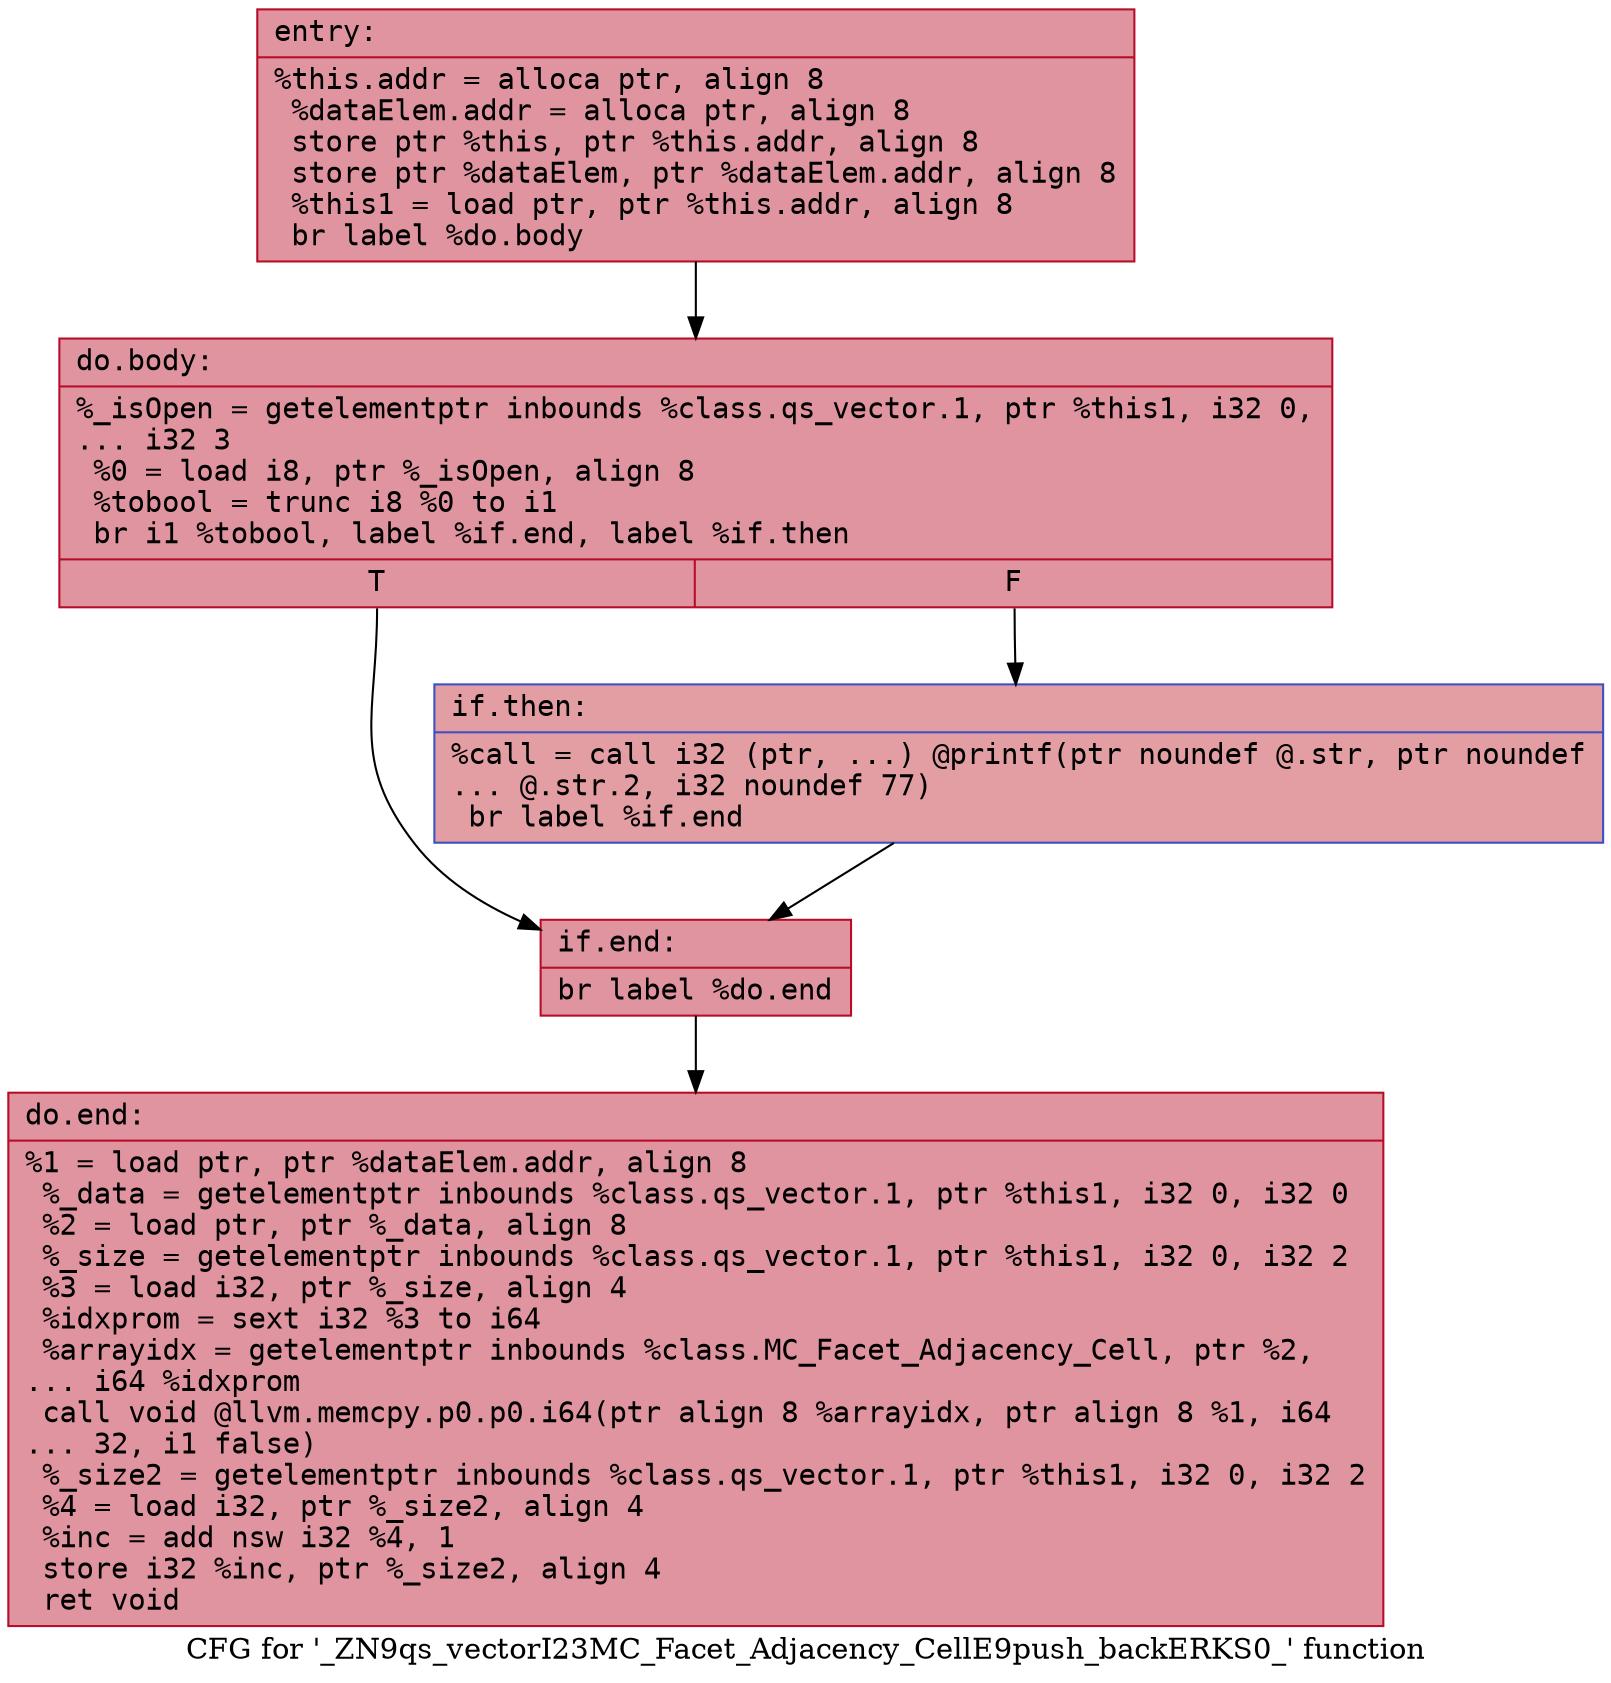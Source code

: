 digraph "CFG for '_ZN9qs_vectorI23MC_Facet_Adjacency_CellE9push_backERKS0_' function" {
	label="CFG for '_ZN9qs_vectorI23MC_Facet_Adjacency_CellE9push_backERKS0_' function";

	Node0x55dfe4bff910 [shape=record,color="#b70d28ff", style=filled, fillcolor="#b70d2870" fontname="Courier",label="{entry:\l|  %this.addr = alloca ptr, align 8\l  %dataElem.addr = alloca ptr, align 8\l  store ptr %this, ptr %this.addr, align 8\l  store ptr %dataElem, ptr %dataElem.addr, align 8\l  %this1 = load ptr, ptr %this.addr, align 8\l  br label %do.body\l}"];
	Node0x55dfe4bff910 -> Node0x55dfe4bff980[tooltip="entry -> do.body\nProbability 100.00%" ];
	Node0x55dfe4bff980 [shape=record,color="#b70d28ff", style=filled, fillcolor="#b70d2870" fontname="Courier",label="{do.body:\l|  %_isOpen = getelementptr inbounds %class.qs_vector.1, ptr %this1, i32 0,\l... i32 3\l  %0 = load i8, ptr %_isOpen, align 8\l  %tobool = trunc i8 %0 to i1\l  br i1 %tobool, label %if.end, label %if.then\l|{<s0>T|<s1>F}}"];
	Node0x55dfe4bff980:s0 -> Node0x55dfe4c00120[tooltip="do.body -> if.end\nProbability 50.00%" ];
	Node0x55dfe4bff980:s1 -> Node0x55dfe4c00190[tooltip="do.body -> if.then\nProbability 50.00%" ];
	Node0x55dfe4c00190 [shape=record,color="#3d50c3ff", style=filled, fillcolor="#be242e70" fontname="Courier",label="{if.then:\l|  %call = call i32 (ptr, ...) @printf(ptr noundef @.str, ptr noundef\l... @.str.2, i32 noundef 77)\l  br label %if.end\l}"];
	Node0x55dfe4c00190 -> Node0x55dfe4c00120[tooltip="if.then -> if.end\nProbability 100.00%" ];
	Node0x55dfe4c00120 [shape=record,color="#b70d28ff", style=filled, fillcolor="#b70d2870" fontname="Courier",label="{if.end:\l|  br label %do.end\l}"];
	Node0x55dfe4c00120 -> Node0x55dfe4c00390[tooltip="if.end -> do.end\nProbability 100.00%" ];
	Node0x55dfe4c00390 [shape=record,color="#b70d28ff", style=filled, fillcolor="#b70d2870" fontname="Courier",label="{do.end:\l|  %1 = load ptr, ptr %dataElem.addr, align 8\l  %_data = getelementptr inbounds %class.qs_vector.1, ptr %this1, i32 0, i32 0\l  %2 = load ptr, ptr %_data, align 8\l  %_size = getelementptr inbounds %class.qs_vector.1, ptr %this1, i32 0, i32 2\l  %3 = load i32, ptr %_size, align 4\l  %idxprom = sext i32 %3 to i64\l  %arrayidx = getelementptr inbounds %class.MC_Facet_Adjacency_Cell, ptr %2,\l... i64 %idxprom\l  call void @llvm.memcpy.p0.p0.i64(ptr align 8 %arrayidx, ptr align 8 %1, i64\l... 32, i1 false)\l  %_size2 = getelementptr inbounds %class.qs_vector.1, ptr %this1, i32 0, i32 2\l  %4 = load i32, ptr %_size2, align 4\l  %inc = add nsw i32 %4, 1\l  store i32 %inc, ptr %_size2, align 4\l  ret void\l}"];
}
